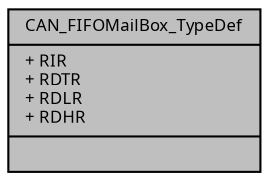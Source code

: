 digraph "CAN_FIFOMailBox_TypeDef"
{
  edge [fontname="Sans",fontsize="8",labelfontname="Sans",labelfontsize="8"];
  node [fontname="Sans",fontsize="8",shape=record];
  Node1 [label="{CAN_FIFOMailBox_TypeDef\n|+ RIR\l+ RDTR\l+ RDLR\l+ RDHR\l|}",height=0.2,width=0.4,color="black", fillcolor="grey75", style="filled", fontcolor="black"];
}
